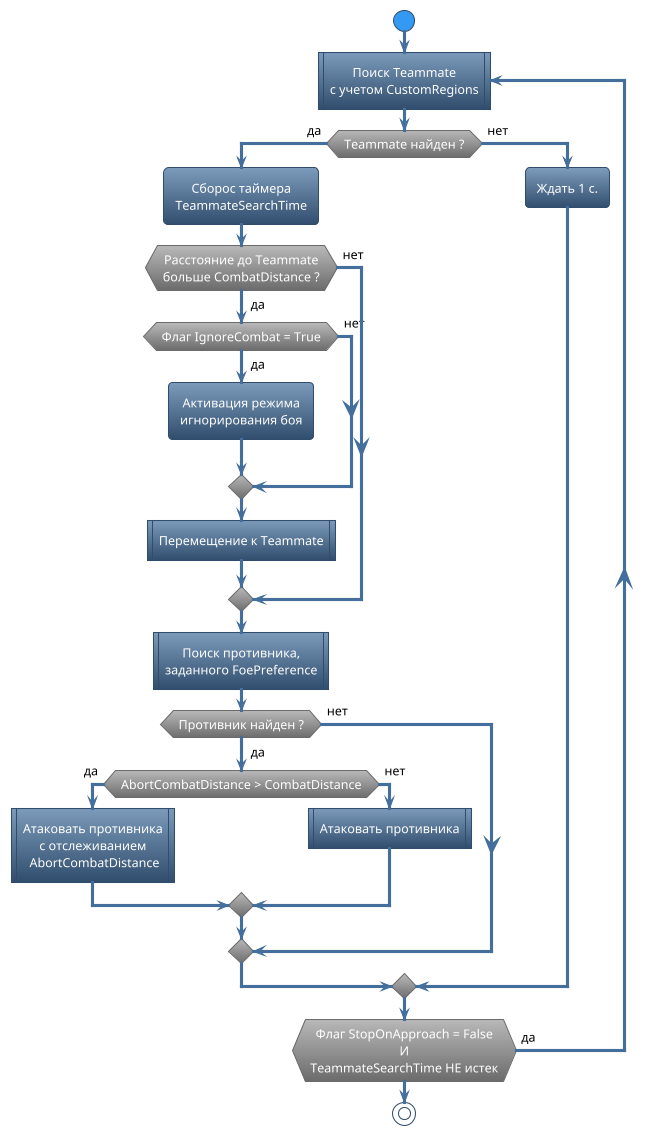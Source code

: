 @startuml
!theme spacelab
skinparam DefaultTextAlignment Center
start
repeat :Поиск Teammate\nс учетом CustomRegions|
if(Teammate найден ?) then (<color:black>да) 
    :Сборос таймера\nTeammateSearchTime;
    if(Расстояние до Teammate\nбольше CombatDistance ?) then (<color:black>да)
        if (Флаг IgnoreCombat = True) then (<color:black>да)
            :Активация режима\nигнорирования боя;
        else (<color:black>нет)
        endif
        :Перемещение к Teammate|
    else (<color:black>нет)
    endif
    :Поиск противника,\nзаданного FoePreference|
    if(Противник найден ?) then (<color:black>да)
        if(AbortCombatDistance > CombatDistance) then (<color:black>да)
            :Атаковать противника\nс отслеживанием\n AbortCombatDistance|
        else (<color:black>нет)
            :Атаковать противника|
        endif
    else (<color:black>нет)
    endif

else (<color:black>нет)
    :Ждать 1 с.;
endif
repeat while (Флаг StopOnApproach = False\nИ\nTeammateSearchTime НЕ истек) is (<color:black>да)
stop

@enduml